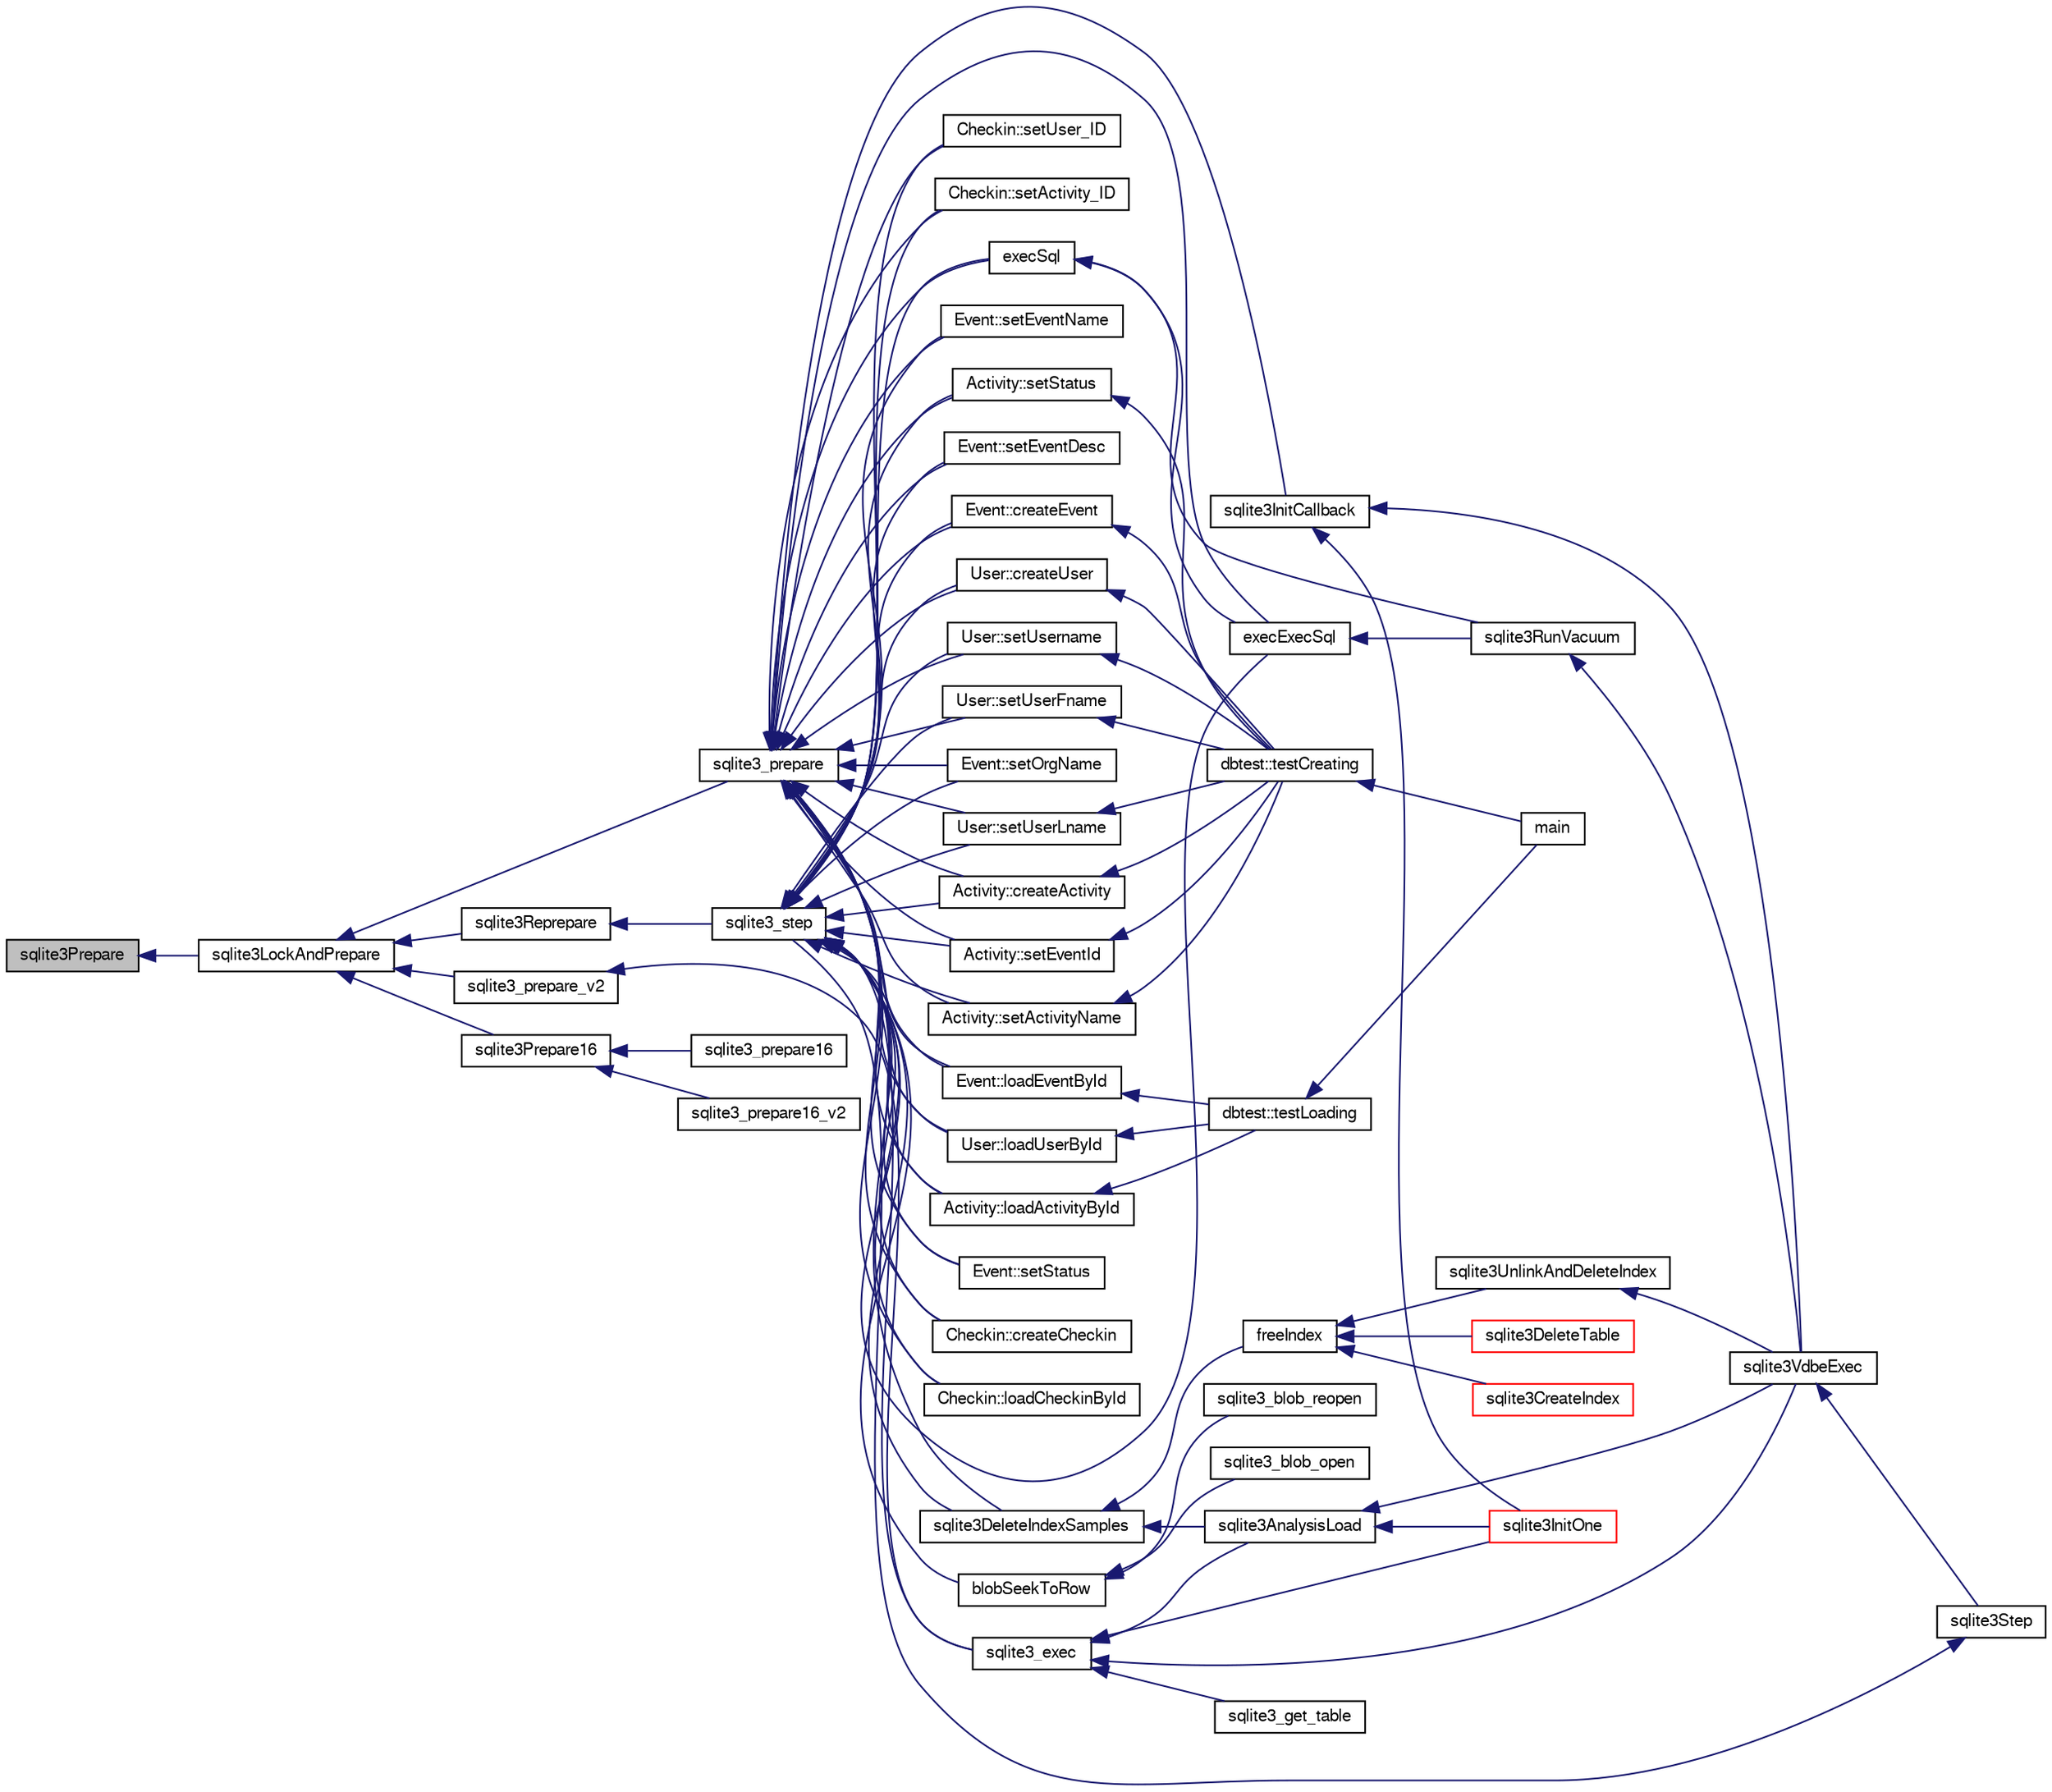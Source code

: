 digraph "sqlite3Prepare"
{
  edge [fontname="FreeSans",fontsize="10",labelfontname="FreeSans",labelfontsize="10"];
  node [fontname="FreeSans",fontsize="10",shape=record];
  rankdir="LR";
  Node663852 [label="sqlite3Prepare",height=0.2,width=0.4,color="black", fillcolor="grey75", style="filled", fontcolor="black"];
  Node663852 -> Node663853 [dir="back",color="midnightblue",fontsize="10",style="solid",fontname="FreeSans"];
  Node663853 [label="sqlite3LockAndPrepare",height=0.2,width=0.4,color="black", fillcolor="white", style="filled",URL="$sqlite3_8c.html#a5db1ec5589aa2b02c6d979211a8789bd"];
  Node663853 -> Node663854 [dir="back",color="midnightblue",fontsize="10",style="solid",fontname="FreeSans"];
  Node663854 [label="sqlite3Reprepare",height=0.2,width=0.4,color="black", fillcolor="white", style="filled",URL="$sqlite3_8c.html#a7e2f7299cc947d07e782f6ac561fa937"];
  Node663854 -> Node663855 [dir="back",color="midnightblue",fontsize="10",style="solid",fontname="FreeSans"];
  Node663855 [label="sqlite3_step",height=0.2,width=0.4,color="black", fillcolor="white", style="filled",URL="$sqlite3_8h.html#ac1e491ce36b7471eb28387f7d3c74334"];
  Node663855 -> Node663856 [dir="back",color="midnightblue",fontsize="10",style="solid",fontname="FreeSans"];
  Node663856 [label="Activity::createActivity",height=0.2,width=0.4,color="black", fillcolor="white", style="filled",URL="$classActivity.html#a813cc5e52c14ab49b39014c134e3425b"];
  Node663856 -> Node663857 [dir="back",color="midnightblue",fontsize="10",style="solid",fontname="FreeSans"];
  Node663857 [label="dbtest::testCreating",height=0.2,width=0.4,color="black", fillcolor="white", style="filled",URL="$classdbtest.html#a8193e88a7df657069c8a6bd09c8243b7"];
  Node663857 -> Node663858 [dir="back",color="midnightblue",fontsize="10",style="solid",fontname="FreeSans"];
  Node663858 [label="main",height=0.2,width=0.4,color="black", fillcolor="white", style="filled",URL="$test_8cpp.html#ae66f6b31b5ad750f1fe042a706a4e3d4"];
  Node663855 -> Node663859 [dir="back",color="midnightblue",fontsize="10",style="solid",fontname="FreeSans"];
  Node663859 [label="Activity::loadActivityById",height=0.2,width=0.4,color="black", fillcolor="white", style="filled",URL="$classActivity.html#abe4ffb4f08a47212ebf9013259d9e7fd"];
  Node663859 -> Node663860 [dir="back",color="midnightblue",fontsize="10",style="solid",fontname="FreeSans"];
  Node663860 [label="dbtest::testLoading",height=0.2,width=0.4,color="black", fillcolor="white", style="filled",URL="$classdbtest.html#a6f98d82a2c8e2b9040848763504ddae1"];
  Node663860 -> Node663858 [dir="back",color="midnightblue",fontsize="10",style="solid",fontname="FreeSans"];
  Node663855 -> Node663861 [dir="back",color="midnightblue",fontsize="10",style="solid",fontname="FreeSans"];
  Node663861 [label="Activity::setEventId",height=0.2,width=0.4,color="black", fillcolor="white", style="filled",URL="$classActivity.html#adb1d0fd0d08f473e068f0a4086bfa9ca"];
  Node663861 -> Node663857 [dir="back",color="midnightblue",fontsize="10",style="solid",fontname="FreeSans"];
  Node663855 -> Node663862 [dir="back",color="midnightblue",fontsize="10",style="solid",fontname="FreeSans"];
  Node663862 [label="Activity::setActivityName",height=0.2,width=0.4,color="black", fillcolor="white", style="filled",URL="$classActivity.html#a62dc3737b33915a36086f9dd26d16a81"];
  Node663862 -> Node663857 [dir="back",color="midnightblue",fontsize="10",style="solid",fontname="FreeSans"];
  Node663855 -> Node663863 [dir="back",color="midnightblue",fontsize="10",style="solid",fontname="FreeSans"];
  Node663863 [label="Activity::setStatus",height=0.2,width=0.4,color="black", fillcolor="white", style="filled",URL="$classActivity.html#af618135a7738f4d2a7ee147a8ef912ea"];
  Node663863 -> Node663857 [dir="back",color="midnightblue",fontsize="10",style="solid",fontname="FreeSans"];
  Node663855 -> Node663864 [dir="back",color="midnightblue",fontsize="10",style="solid",fontname="FreeSans"];
  Node663864 [label="Checkin::createCheckin",height=0.2,width=0.4,color="black", fillcolor="white", style="filled",URL="$classCheckin.html#a4e40acdf7fff0e607f6de4f24f3a163c"];
  Node663855 -> Node663865 [dir="back",color="midnightblue",fontsize="10",style="solid",fontname="FreeSans"];
  Node663865 [label="Checkin::loadCheckinById",height=0.2,width=0.4,color="black", fillcolor="white", style="filled",URL="$classCheckin.html#a3461f70ea6c68475225f2a07f78a21e0"];
  Node663855 -> Node663866 [dir="back",color="midnightblue",fontsize="10",style="solid",fontname="FreeSans"];
  Node663866 [label="Checkin::setUser_ID",height=0.2,width=0.4,color="black", fillcolor="white", style="filled",URL="$classCheckin.html#a76ab640f4f912876dbebf183db5359c6"];
  Node663855 -> Node663867 [dir="back",color="midnightblue",fontsize="10",style="solid",fontname="FreeSans"];
  Node663867 [label="Checkin::setActivity_ID",height=0.2,width=0.4,color="black", fillcolor="white", style="filled",URL="$classCheckin.html#ab2ff3ec2604ec73a42af25874a00b232"];
  Node663855 -> Node663868 [dir="back",color="midnightblue",fontsize="10",style="solid",fontname="FreeSans"];
  Node663868 [label="Event::createEvent",height=0.2,width=0.4,color="black", fillcolor="white", style="filled",URL="$classEvent.html#a77adb9f4a46ffb32c2d931f0691f5903"];
  Node663868 -> Node663857 [dir="back",color="midnightblue",fontsize="10",style="solid",fontname="FreeSans"];
  Node663855 -> Node663869 [dir="back",color="midnightblue",fontsize="10",style="solid",fontname="FreeSans"];
  Node663869 [label="Event::loadEventById",height=0.2,width=0.4,color="black", fillcolor="white", style="filled",URL="$classEvent.html#afa66cea33f722dbeecb69cc98fdea055"];
  Node663869 -> Node663860 [dir="back",color="midnightblue",fontsize="10",style="solid",fontname="FreeSans"];
  Node663855 -> Node663870 [dir="back",color="midnightblue",fontsize="10",style="solid",fontname="FreeSans"];
  Node663870 [label="Event::setEventName",height=0.2,width=0.4,color="black", fillcolor="white", style="filled",URL="$classEvent.html#a10596b6ca077df05184e30d62b08729d"];
  Node663855 -> Node663871 [dir="back",color="midnightblue",fontsize="10",style="solid",fontname="FreeSans"];
  Node663871 [label="Event::setEventDesc",height=0.2,width=0.4,color="black", fillcolor="white", style="filled",URL="$classEvent.html#ae36b8377dcae792f1c5c4726024c981b"];
  Node663855 -> Node663872 [dir="back",color="midnightblue",fontsize="10",style="solid",fontname="FreeSans"];
  Node663872 [label="Event::setOrgName",height=0.2,width=0.4,color="black", fillcolor="white", style="filled",URL="$classEvent.html#a19aac0f776bd764563a54977656cf680"];
  Node663855 -> Node663873 [dir="back",color="midnightblue",fontsize="10",style="solid",fontname="FreeSans"];
  Node663873 [label="Event::setStatus",height=0.2,width=0.4,color="black", fillcolor="white", style="filled",URL="$classEvent.html#ab0a6b9285af0f4172eb841e2b80f8972"];
  Node663855 -> Node663874 [dir="back",color="midnightblue",fontsize="10",style="solid",fontname="FreeSans"];
  Node663874 [label="blobSeekToRow",height=0.2,width=0.4,color="black", fillcolor="white", style="filled",URL="$sqlite3_8c.html#afff57e13332b98c8a44a7cebe38962ab"];
  Node663874 -> Node663875 [dir="back",color="midnightblue",fontsize="10",style="solid",fontname="FreeSans"];
  Node663875 [label="sqlite3_blob_open",height=0.2,width=0.4,color="black", fillcolor="white", style="filled",URL="$sqlite3_8h.html#adb8ad839a5bdd62a43785132bc7dd518"];
  Node663874 -> Node663876 [dir="back",color="midnightblue",fontsize="10",style="solid",fontname="FreeSans"];
  Node663876 [label="sqlite3_blob_reopen",height=0.2,width=0.4,color="black", fillcolor="white", style="filled",URL="$sqlite3_8h.html#abc77c24fdc0150138490359a94360f7e"];
  Node663855 -> Node663877 [dir="back",color="midnightblue",fontsize="10",style="solid",fontname="FreeSans"];
  Node663877 [label="sqlite3DeleteIndexSamples",height=0.2,width=0.4,color="black", fillcolor="white", style="filled",URL="$sqlite3_8c.html#aaeda0302fbf61397ec009f65bed047ef"];
  Node663877 -> Node663878 [dir="back",color="midnightblue",fontsize="10",style="solid",fontname="FreeSans"];
  Node663878 [label="sqlite3AnalysisLoad",height=0.2,width=0.4,color="black", fillcolor="white", style="filled",URL="$sqlite3_8c.html#a48a2301c27e1d3d68708b9b8761b5a01"];
  Node663878 -> Node663879 [dir="back",color="midnightblue",fontsize="10",style="solid",fontname="FreeSans"];
  Node663879 [label="sqlite3VdbeExec",height=0.2,width=0.4,color="black", fillcolor="white", style="filled",URL="$sqlite3_8c.html#a8ce40a614bdc56719c4d642b1e4dfb21"];
  Node663879 -> Node663880 [dir="back",color="midnightblue",fontsize="10",style="solid",fontname="FreeSans"];
  Node663880 [label="sqlite3Step",height=0.2,width=0.4,color="black", fillcolor="white", style="filled",URL="$sqlite3_8c.html#a3f2872e873e2758a4beedad1d5113554"];
  Node663880 -> Node663855 [dir="back",color="midnightblue",fontsize="10",style="solid",fontname="FreeSans"];
  Node663878 -> Node663881 [dir="back",color="midnightblue",fontsize="10",style="solid",fontname="FreeSans"];
  Node663881 [label="sqlite3InitOne",height=0.2,width=0.4,color="red", fillcolor="white", style="filled",URL="$sqlite3_8c.html#ac4318b25df65269906b0379251fe9b85"];
  Node663877 -> Node663982 [dir="back",color="midnightblue",fontsize="10",style="solid",fontname="FreeSans"];
  Node663982 [label="freeIndex",height=0.2,width=0.4,color="black", fillcolor="white", style="filled",URL="$sqlite3_8c.html#a00907c99c18d5bcb9d0b38c077146c31"];
  Node663982 -> Node663983 [dir="back",color="midnightblue",fontsize="10",style="solid",fontname="FreeSans"];
  Node663983 [label="sqlite3UnlinkAndDeleteIndex",height=0.2,width=0.4,color="black", fillcolor="white", style="filled",URL="$sqlite3_8c.html#a889f2dcb438c56db37a6d61e9f25e244"];
  Node663983 -> Node663879 [dir="back",color="midnightblue",fontsize="10",style="solid",fontname="FreeSans"];
  Node663982 -> Node663984 [dir="back",color="midnightblue",fontsize="10",style="solid",fontname="FreeSans"];
  Node663984 [label="sqlite3DeleteTable",height=0.2,width=0.4,color="red", fillcolor="white", style="filled",URL="$sqlite3_8c.html#a7fd3d507375a381a3807f92735318973"];
  Node663982 -> Node663894 [dir="back",color="midnightblue",fontsize="10",style="solid",fontname="FreeSans"];
  Node663894 [label="sqlite3CreateIndex",height=0.2,width=0.4,color="red", fillcolor="white", style="filled",URL="$sqlite3_8c.html#a8dbe5e590ab6c58a8c45f34f7c81e825"];
  Node663855 -> Node664065 [dir="back",color="midnightblue",fontsize="10",style="solid",fontname="FreeSans"];
  Node664065 [label="sqlite3_exec",height=0.2,width=0.4,color="black", fillcolor="white", style="filled",URL="$sqlite3_8h.html#a97487ec8150e0bcc8fa392ab8f0e24db"];
  Node664065 -> Node663879 [dir="back",color="midnightblue",fontsize="10",style="solid",fontname="FreeSans"];
  Node664065 -> Node663878 [dir="back",color="midnightblue",fontsize="10",style="solid",fontname="FreeSans"];
  Node664065 -> Node663881 [dir="back",color="midnightblue",fontsize="10",style="solid",fontname="FreeSans"];
  Node664065 -> Node664066 [dir="back",color="midnightblue",fontsize="10",style="solid",fontname="FreeSans"];
  Node664066 [label="sqlite3_get_table",height=0.2,width=0.4,color="black", fillcolor="white", style="filled",URL="$sqlite3_8h.html#a5effeac4e12df57beaa35c5be1f61579"];
  Node663855 -> Node664068 [dir="back",color="midnightblue",fontsize="10",style="solid",fontname="FreeSans"];
  Node664068 [label="execSql",height=0.2,width=0.4,color="black", fillcolor="white", style="filled",URL="$sqlite3_8c.html#a7d16651b98a110662f4c265eff0246cb"];
  Node664068 -> Node664069 [dir="back",color="midnightblue",fontsize="10",style="solid",fontname="FreeSans"];
  Node664069 [label="execExecSql",height=0.2,width=0.4,color="black", fillcolor="white", style="filled",URL="$sqlite3_8c.html#ac1be09a6c047f21133d16378d301e0d4"];
  Node664069 -> Node664051 [dir="back",color="midnightblue",fontsize="10",style="solid",fontname="FreeSans"];
  Node664051 [label="sqlite3RunVacuum",height=0.2,width=0.4,color="black", fillcolor="white", style="filled",URL="$sqlite3_8c.html#a5e83ddc7b3e7e8e79ad5d1fc92de1d2f"];
  Node664051 -> Node663879 [dir="back",color="midnightblue",fontsize="10",style="solid",fontname="FreeSans"];
  Node664068 -> Node664051 [dir="back",color="midnightblue",fontsize="10",style="solid",fontname="FreeSans"];
  Node663855 -> Node664069 [dir="back",color="midnightblue",fontsize="10",style="solid",fontname="FreeSans"];
  Node663855 -> Node664071 [dir="back",color="midnightblue",fontsize="10",style="solid",fontname="FreeSans"];
  Node664071 [label="User::createUser",height=0.2,width=0.4,color="black", fillcolor="white", style="filled",URL="$classUser.html#a22ed673939e8cc0a136130b809bba513"];
  Node664071 -> Node663857 [dir="back",color="midnightblue",fontsize="10",style="solid",fontname="FreeSans"];
  Node663855 -> Node664104 [dir="back",color="midnightblue",fontsize="10",style="solid",fontname="FreeSans"];
  Node664104 [label="User::loadUserById",height=0.2,width=0.4,color="black", fillcolor="white", style="filled",URL="$classUser.html#a863377665b7fb83c5547dcf9727f5092"];
  Node664104 -> Node663860 [dir="back",color="midnightblue",fontsize="10",style="solid",fontname="FreeSans"];
  Node663855 -> Node664105 [dir="back",color="midnightblue",fontsize="10",style="solid",fontname="FreeSans"];
  Node664105 [label="User::setUsername",height=0.2,width=0.4,color="black", fillcolor="white", style="filled",URL="$classUser.html#aa0497022a136cb78de785b0a39ae60b1"];
  Node664105 -> Node663857 [dir="back",color="midnightblue",fontsize="10",style="solid",fontname="FreeSans"];
  Node663855 -> Node664106 [dir="back",color="midnightblue",fontsize="10",style="solid",fontname="FreeSans"];
  Node664106 [label="User::setUserFname",height=0.2,width=0.4,color="black", fillcolor="white", style="filled",URL="$classUser.html#a72657eb55cd0ca437b4841a43f19912f"];
  Node664106 -> Node663857 [dir="back",color="midnightblue",fontsize="10",style="solid",fontname="FreeSans"];
  Node663855 -> Node664107 [dir="back",color="midnightblue",fontsize="10",style="solid",fontname="FreeSans"];
  Node664107 [label="User::setUserLname",height=0.2,width=0.4,color="black", fillcolor="white", style="filled",URL="$classUser.html#aa25973387e5afe1aa6f60dd6545e33b5"];
  Node664107 -> Node663857 [dir="back",color="midnightblue",fontsize="10",style="solid",fontname="FreeSans"];
  Node663853 -> Node664108 [dir="back",color="midnightblue",fontsize="10",style="solid",fontname="FreeSans"];
  Node664108 [label="sqlite3_prepare",height=0.2,width=0.4,color="black", fillcolor="white", style="filled",URL="$sqlite3_8h.html#a8c39e7b9dbeff01f0a399b46d4b29f1c"];
  Node664108 -> Node663856 [dir="back",color="midnightblue",fontsize="10",style="solid",fontname="FreeSans"];
  Node664108 -> Node663859 [dir="back",color="midnightblue",fontsize="10",style="solid",fontname="FreeSans"];
  Node664108 -> Node663861 [dir="back",color="midnightblue",fontsize="10",style="solid",fontname="FreeSans"];
  Node664108 -> Node663862 [dir="back",color="midnightblue",fontsize="10",style="solid",fontname="FreeSans"];
  Node664108 -> Node663863 [dir="back",color="midnightblue",fontsize="10",style="solid",fontname="FreeSans"];
  Node664108 -> Node663864 [dir="back",color="midnightblue",fontsize="10",style="solid",fontname="FreeSans"];
  Node664108 -> Node663865 [dir="back",color="midnightblue",fontsize="10",style="solid",fontname="FreeSans"];
  Node664108 -> Node663866 [dir="back",color="midnightblue",fontsize="10",style="solid",fontname="FreeSans"];
  Node664108 -> Node663867 [dir="back",color="midnightblue",fontsize="10",style="solid",fontname="FreeSans"];
  Node664108 -> Node663868 [dir="back",color="midnightblue",fontsize="10",style="solid",fontname="FreeSans"];
  Node664108 -> Node663869 [dir="back",color="midnightblue",fontsize="10",style="solid",fontname="FreeSans"];
  Node664108 -> Node663870 [dir="back",color="midnightblue",fontsize="10",style="solid",fontname="FreeSans"];
  Node664108 -> Node663871 [dir="back",color="midnightblue",fontsize="10",style="solid",fontname="FreeSans"];
  Node664108 -> Node663872 [dir="back",color="midnightblue",fontsize="10",style="solid",fontname="FreeSans"];
  Node664108 -> Node663873 [dir="back",color="midnightblue",fontsize="10",style="solid",fontname="FreeSans"];
  Node664108 -> Node663877 [dir="back",color="midnightblue",fontsize="10",style="solid",fontname="FreeSans"];
  Node664108 -> Node664061 [dir="back",color="midnightblue",fontsize="10",style="solid",fontname="FreeSans"];
  Node664061 [label="sqlite3InitCallback",height=0.2,width=0.4,color="black", fillcolor="white", style="filled",URL="$sqlite3_8c.html#a5183ff3c8b5311c7332250013ee018b3"];
  Node664061 -> Node663879 [dir="back",color="midnightblue",fontsize="10",style="solid",fontname="FreeSans"];
  Node664061 -> Node663881 [dir="back",color="midnightblue",fontsize="10",style="solid",fontname="FreeSans"];
  Node664108 -> Node664068 [dir="back",color="midnightblue",fontsize="10",style="solid",fontname="FreeSans"];
  Node664108 -> Node664069 [dir="back",color="midnightblue",fontsize="10",style="solid",fontname="FreeSans"];
  Node664108 -> Node664071 [dir="back",color="midnightblue",fontsize="10",style="solid",fontname="FreeSans"];
  Node664108 -> Node664104 [dir="back",color="midnightblue",fontsize="10",style="solid",fontname="FreeSans"];
  Node664108 -> Node664105 [dir="back",color="midnightblue",fontsize="10",style="solid",fontname="FreeSans"];
  Node664108 -> Node664106 [dir="back",color="midnightblue",fontsize="10",style="solid",fontname="FreeSans"];
  Node664108 -> Node664107 [dir="back",color="midnightblue",fontsize="10",style="solid",fontname="FreeSans"];
  Node663853 -> Node664109 [dir="back",color="midnightblue",fontsize="10",style="solid",fontname="FreeSans"];
  Node664109 [label="sqlite3_prepare_v2",height=0.2,width=0.4,color="black", fillcolor="white", style="filled",URL="$sqlite3_8h.html#a85d4203bb54c984c5325c2f5b3664985"];
  Node664109 -> Node664065 [dir="back",color="midnightblue",fontsize="10",style="solid",fontname="FreeSans"];
  Node663853 -> Node664110 [dir="back",color="midnightblue",fontsize="10",style="solid",fontname="FreeSans"];
  Node664110 [label="sqlite3Prepare16",height=0.2,width=0.4,color="black", fillcolor="white", style="filled",URL="$sqlite3_8c.html#a5842e6724b91885125f83c438da1f15b"];
  Node664110 -> Node664111 [dir="back",color="midnightblue",fontsize="10",style="solid",fontname="FreeSans"];
  Node664111 [label="sqlite3_prepare16",height=0.2,width=0.4,color="black", fillcolor="white", style="filled",URL="$sqlite3_8h.html#ad1651e0e1c121ec4027dbd419eb8daca"];
  Node664110 -> Node664112 [dir="back",color="midnightblue",fontsize="10",style="solid",fontname="FreeSans"];
  Node664112 [label="sqlite3_prepare16_v2",height=0.2,width=0.4,color="black", fillcolor="white", style="filled",URL="$sqlite3_8h.html#ad1768867c1e3f150ebafb122c244a228"];
}
